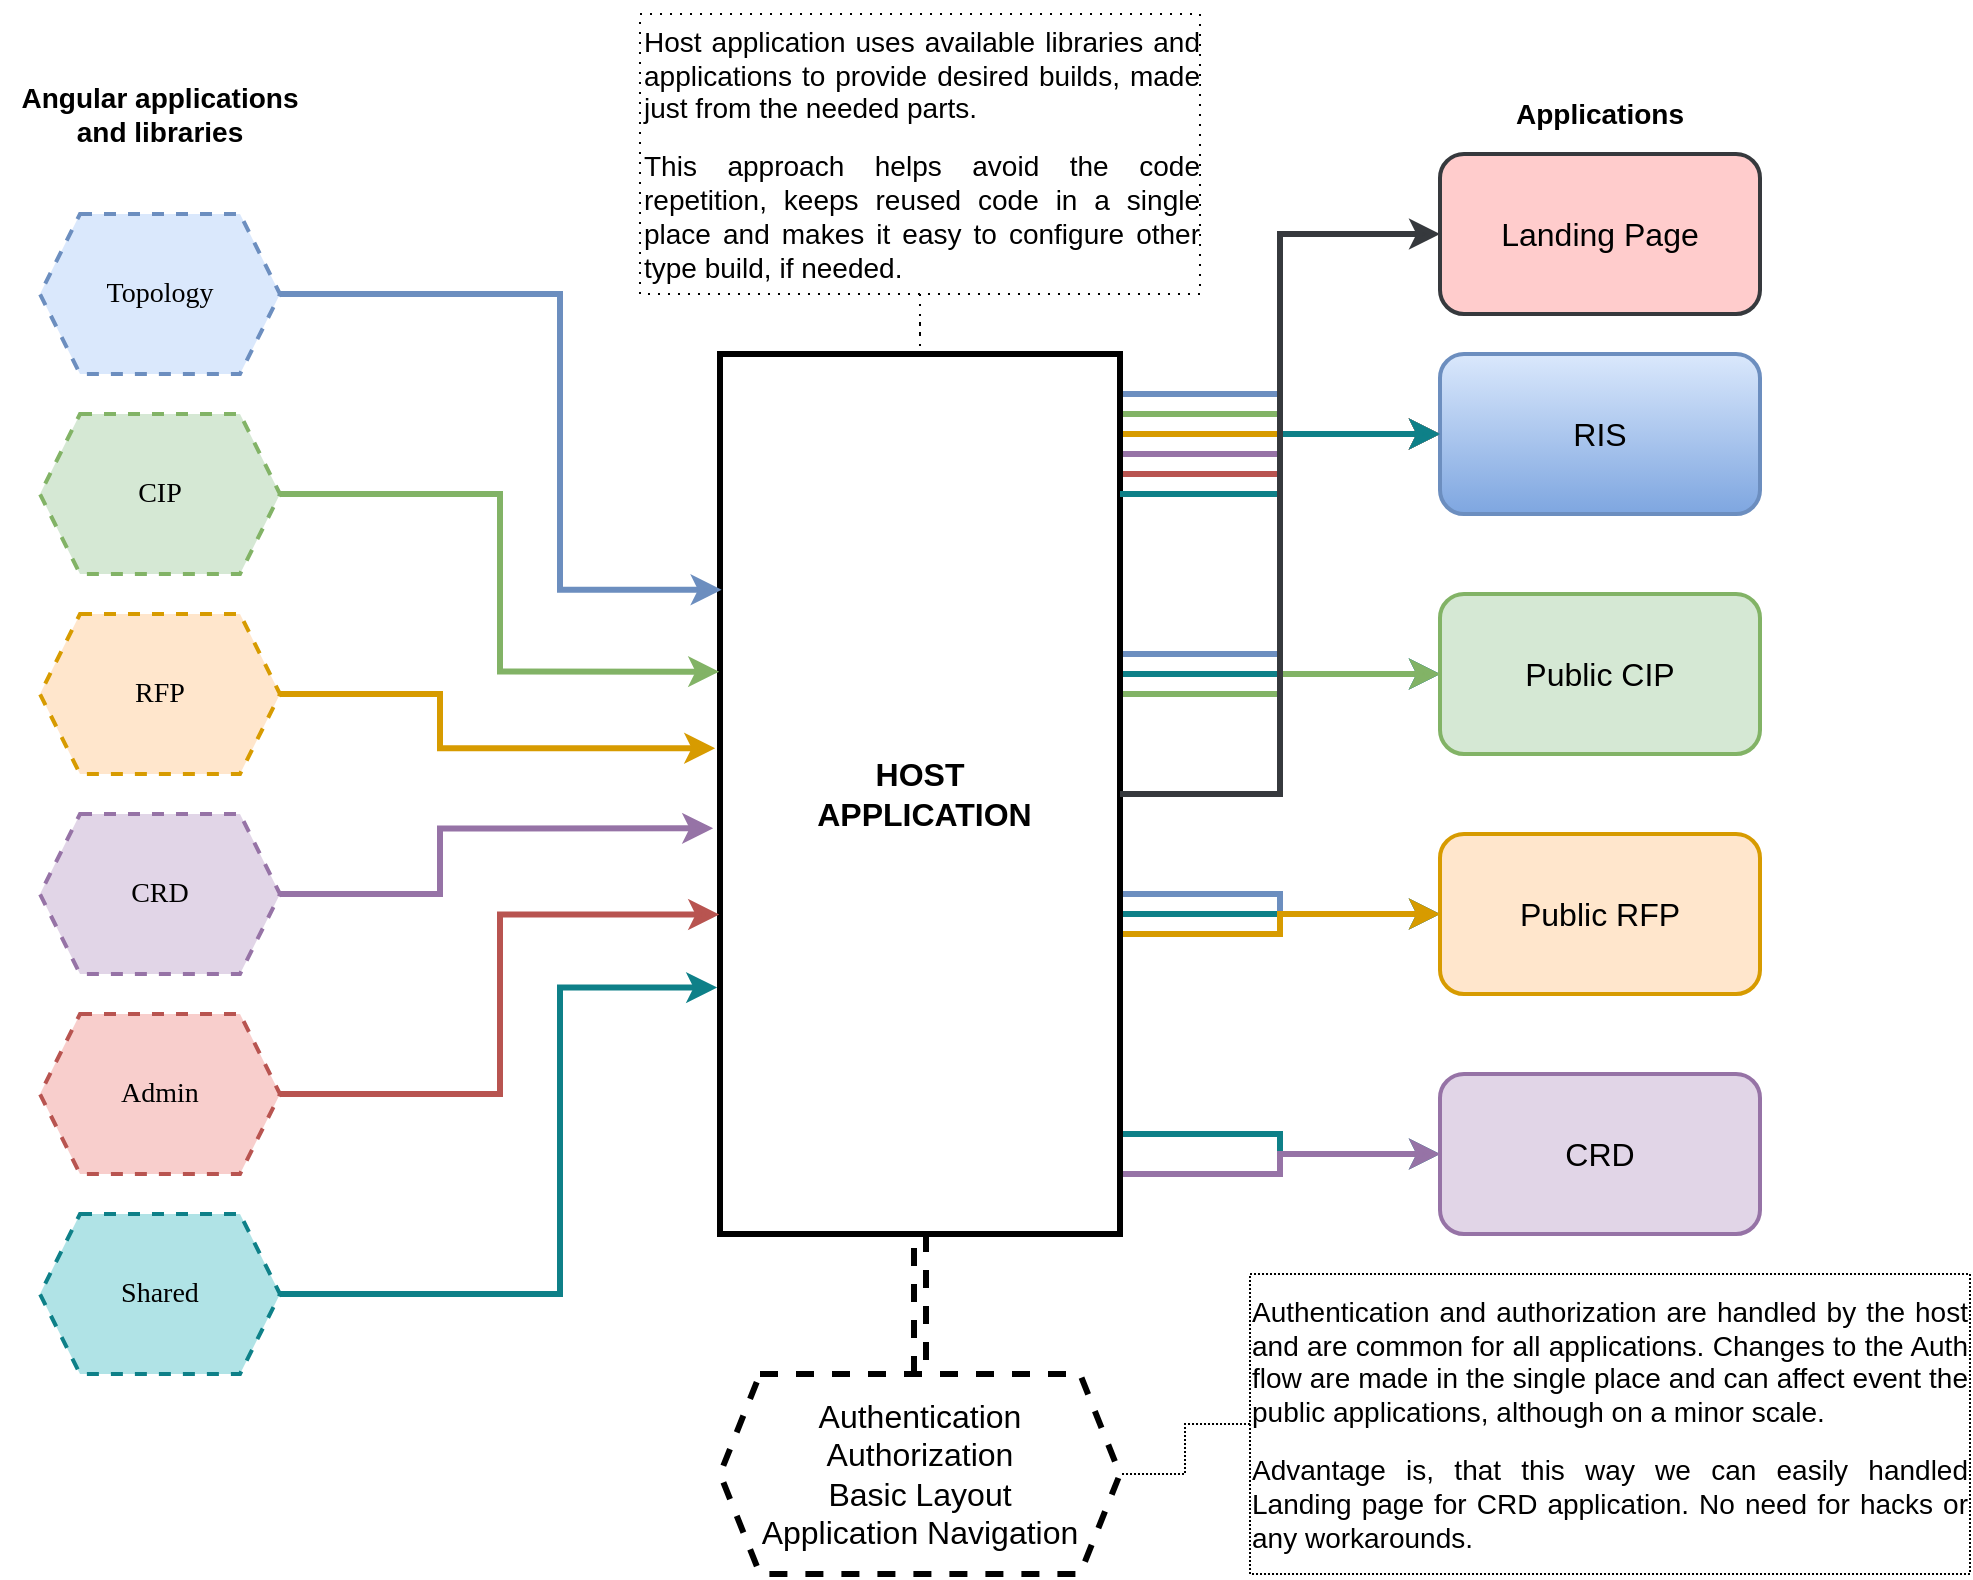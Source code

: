 <mxfile version="24.7.14">
  <diagram name="Page-1" id="Wd6QTQrWX2mw0h-eFtn6">
    <mxGraphModel dx="882" dy="584" grid="1" gridSize="10" guides="1" tooltips="1" connect="1" arrows="1" fold="1" page="1" pageScale="1" pageWidth="1169" pageHeight="827" math="0" shadow="0">
      <root>
        <mxCell id="0" />
        <mxCell id="1" parent="0" />
        <mxCell id="cdumC1pG2LzIDTalaGFU-20" style="edgeStyle=orthogonalEdgeStyle;rounded=0;orthogonalLoop=1;jettySize=auto;html=1;entryX=0;entryY=0.5;entryDx=0;entryDy=0;strokeWidth=3;fillColor=#e1d5e7;strokeColor=#9673a6;" edge="1" parent="1" source="cdumC1pG2LzIDTalaGFU-1" target="cdumC1pG2LzIDTalaGFU-3">
          <mxGeometry relative="1" as="geometry">
            <Array as="points">
              <mxPoint x="775" y="250" />
              <mxPoint x="775" y="240" />
            </Array>
          </mxGeometry>
        </mxCell>
        <mxCell id="cdumC1pG2LzIDTalaGFU-23" style="edgeStyle=orthogonalEdgeStyle;rounded=0;orthogonalLoop=1;jettySize=auto;html=1;entryX=0;entryY=0.5;entryDx=0;entryDy=0;strokeWidth=3;fillColor=#ffe6cc;strokeColor=#d79b00;" edge="1" parent="1" source="cdumC1pG2LzIDTalaGFU-1" target="cdumC1pG2LzIDTalaGFU-3">
          <mxGeometry relative="1" as="geometry">
            <Array as="points">
              <mxPoint x="735" y="240" />
              <mxPoint x="735" y="240" />
            </Array>
          </mxGeometry>
        </mxCell>
        <mxCell id="cdumC1pG2LzIDTalaGFU-24" style="edgeStyle=orthogonalEdgeStyle;rounded=0;orthogonalLoop=1;jettySize=auto;html=1;entryX=0;entryY=0.5;entryDx=0;entryDy=0;strokeWidth=3;fillColor=#d5e8d4;strokeColor=#82b366;" edge="1" parent="1" source="cdumC1pG2LzIDTalaGFU-1" target="cdumC1pG2LzIDTalaGFU-3">
          <mxGeometry relative="1" as="geometry">
            <Array as="points">
              <mxPoint x="775" y="230" />
              <mxPoint x="775" y="240" />
            </Array>
          </mxGeometry>
        </mxCell>
        <mxCell id="cdumC1pG2LzIDTalaGFU-25" style="edgeStyle=orthogonalEdgeStyle;rounded=0;orthogonalLoop=1;jettySize=auto;html=1;entryX=0;entryY=0.5;entryDx=0;entryDy=0;strokeWidth=3;fillColor=#f8cecc;strokeColor=#b85450;" edge="1" parent="1" source="cdumC1pG2LzIDTalaGFU-1" target="cdumC1pG2LzIDTalaGFU-3">
          <mxGeometry relative="1" as="geometry">
            <Array as="points">
              <mxPoint x="775" y="260" />
              <mxPoint x="775" y="240" />
            </Array>
          </mxGeometry>
        </mxCell>
        <mxCell id="cdumC1pG2LzIDTalaGFU-26" style="edgeStyle=orthogonalEdgeStyle;rounded=0;orthogonalLoop=1;jettySize=auto;html=1;entryX=0;entryY=0.5;entryDx=0;entryDy=0;strokeWidth=3;fillColor=#dae8fc;strokeColor=#6c8ebf;" edge="1" parent="1" source="cdumC1pG2LzIDTalaGFU-1" target="cdumC1pG2LzIDTalaGFU-3">
          <mxGeometry relative="1" as="geometry">
            <Array as="points">
              <mxPoint x="775" y="220" />
              <mxPoint x="775" y="240" />
            </Array>
          </mxGeometry>
        </mxCell>
        <mxCell id="cdumC1pG2LzIDTalaGFU-27" style="edgeStyle=orthogonalEdgeStyle;rounded=0;orthogonalLoop=1;jettySize=auto;html=1;entryX=0;entryY=0.5;entryDx=0;entryDy=0;strokeWidth=3;fillColor=#dae8fc;strokeColor=#6c8ebf;" edge="1" parent="1" source="cdumC1pG2LzIDTalaGFU-1" target="cdumC1pG2LzIDTalaGFU-4">
          <mxGeometry relative="1" as="geometry">
            <Array as="points">
              <mxPoint x="775" y="350" />
              <mxPoint x="775" y="360" />
            </Array>
          </mxGeometry>
        </mxCell>
        <mxCell id="cdumC1pG2LzIDTalaGFU-28" style="edgeStyle=orthogonalEdgeStyle;rounded=0;orthogonalLoop=1;jettySize=auto;html=1;entryX=0;entryY=0.5;entryDx=0;entryDy=0;strokeWidth=3;fillColor=#b0e3e6;strokeColor=#0e8088;" edge="1" parent="1" source="cdumC1pG2LzIDTalaGFU-1" target="cdumC1pG2LzIDTalaGFU-4">
          <mxGeometry relative="1" as="geometry">
            <Array as="points">
              <mxPoint x="770" y="360" />
              <mxPoint x="770" y="360" />
            </Array>
          </mxGeometry>
        </mxCell>
        <mxCell id="cdumC1pG2LzIDTalaGFU-31" style="edgeStyle=orthogonalEdgeStyle;rounded=0;orthogonalLoop=1;jettySize=auto;html=1;entryX=0;entryY=0.5;entryDx=0;entryDy=0;fillColor=#d5e8d4;strokeColor=#82b366;strokeWidth=3;" edge="1" parent="1" source="cdumC1pG2LzIDTalaGFU-1" target="cdumC1pG2LzIDTalaGFU-4">
          <mxGeometry relative="1" as="geometry">
            <Array as="points">
              <mxPoint x="775" y="370" />
              <mxPoint x="775" y="360" />
            </Array>
          </mxGeometry>
        </mxCell>
        <mxCell id="cdumC1pG2LzIDTalaGFU-32" style="edgeStyle=orthogonalEdgeStyle;rounded=0;orthogonalLoop=1;jettySize=auto;html=1;entryX=0;entryY=0.5;entryDx=0;entryDy=0;strokeWidth=3;fillColor=#dae8fc;strokeColor=#6c8ebf;" edge="1" parent="1" source="cdumC1pG2LzIDTalaGFU-1" target="cdumC1pG2LzIDTalaGFU-5">
          <mxGeometry relative="1" as="geometry">
            <Array as="points">
              <mxPoint x="775" y="470" />
              <mxPoint x="775" y="480" />
            </Array>
          </mxGeometry>
        </mxCell>
        <mxCell id="cdumC1pG2LzIDTalaGFU-33" style="edgeStyle=orthogonalEdgeStyle;rounded=0;orthogonalLoop=1;jettySize=auto;html=1;entryX=0;entryY=0.5;entryDx=0;entryDy=0;strokeWidth=3;fillColor=#b0e3e6;strokeColor=#0e8088;" edge="1" parent="1" source="cdumC1pG2LzIDTalaGFU-1" target="cdumC1pG2LzIDTalaGFU-5">
          <mxGeometry relative="1" as="geometry">
            <Array as="points">
              <mxPoint x="735" y="480" />
              <mxPoint x="735" y="480" />
            </Array>
          </mxGeometry>
        </mxCell>
        <mxCell id="cdumC1pG2LzIDTalaGFU-34" style="edgeStyle=orthogonalEdgeStyle;rounded=0;orthogonalLoop=1;jettySize=auto;html=1;entryX=0;entryY=0.5;entryDx=0;entryDy=0;strokeWidth=3;fillColor=#ffe6cc;strokeColor=#d79b00;" edge="1" parent="1" source="cdumC1pG2LzIDTalaGFU-1" target="cdumC1pG2LzIDTalaGFU-5">
          <mxGeometry relative="1" as="geometry">
            <Array as="points">
              <mxPoint x="775" y="490" />
              <mxPoint x="775" y="480" />
            </Array>
          </mxGeometry>
        </mxCell>
        <mxCell id="cdumC1pG2LzIDTalaGFU-35" style="edgeStyle=orthogonalEdgeStyle;rounded=0;orthogonalLoop=1;jettySize=auto;html=1;entryX=0;entryY=0.5;entryDx=0;entryDy=0;strokeWidth=3;fillColor=#b0e3e6;strokeColor=#0e8088;" edge="1" parent="1" source="cdumC1pG2LzIDTalaGFU-1" target="cdumC1pG2LzIDTalaGFU-6">
          <mxGeometry relative="1" as="geometry">
            <Array as="points">
              <mxPoint x="775" y="590" />
              <mxPoint x="775" y="600" />
            </Array>
          </mxGeometry>
        </mxCell>
        <mxCell id="cdumC1pG2LzIDTalaGFU-36" style="edgeStyle=orthogonalEdgeStyle;rounded=0;orthogonalLoop=1;jettySize=auto;html=1;entryX=0;entryY=0.5;entryDx=0;entryDy=0;strokeWidth=3;fillColor=#e1d5e7;strokeColor=#9673a6;" edge="1" parent="1" source="cdumC1pG2LzIDTalaGFU-1" target="cdumC1pG2LzIDTalaGFU-6">
          <mxGeometry relative="1" as="geometry">
            <Array as="points">
              <mxPoint x="775" y="610" />
              <mxPoint x="775" y="600" />
            </Array>
          </mxGeometry>
        </mxCell>
        <mxCell id="cdumC1pG2LzIDTalaGFU-1" value="&lt;div style=&quot;font-size: 16px;&quot;&gt;&lt;b&gt;&lt;font style=&quot;font-size: 16px;&quot;&gt;&lt;font style=&quot;font-size: 16px;&quot;&gt;HOST&lt;/font&gt;&lt;/font&gt;&lt;/b&gt;&lt;/div&gt;&lt;b&gt;&lt;font style=&quot;font-size: 16px;&quot;&gt;&amp;nbsp;APPLICATION&lt;/font&gt;&lt;/b&gt;" style="whiteSpace=wrap;html=1;strokeWidth=3;" vertex="1" parent="1">
          <mxGeometry x="495" y="200" width="200" height="440" as="geometry" />
        </mxCell>
        <mxCell id="cdumC1pG2LzIDTalaGFU-3" value="&lt;font style=&quot;font-size: 16px;&quot;&gt;RIS&lt;/font&gt;" style="rounded=1;whiteSpace=wrap;html=1;strokeWidth=2;fillColor=#dae8fc;gradientColor=#7ea6e0;strokeColor=#6c8ebf;" vertex="1" parent="1">
          <mxGeometry x="855" y="200" width="160" height="80" as="geometry" />
        </mxCell>
        <mxCell id="cdumC1pG2LzIDTalaGFU-4" value="&lt;div style=&quot;font-size: 13px;&quot;&gt;&lt;font style=&quot;font-size: 16px;&quot;&gt;Public CIP&lt;/font&gt;&lt;/div&gt;" style="rounded=1;whiteSpace=wrap;html=1;strokeWidth=2;fillColor=#d5e8d4;strokeColor=#82b366;" vertex="1" parent="1">
          <mxGeometry x="855" y="320" width="160" height="80" as="geometry" />
        </mxCell>
        <mxCell id="cdumC1pG2LzIDTalaGFU-5" value="&lt;div style=&quot;font-size: 13px;&quot;&gt;&lt;font style=&quot;font-size: 16px;&quot;&gt;Public RFP&lt;br&gt;&lt;/font&gt;&lt;/div&gt;" style="rounded=1;whiteSpace=wrap;html=1;fillColor=#ffe6cc;strokeColor=#d79b00;strokeWidth=2;" vertex="1" parent="1">
          <mxGeometry x="855" y="440" width="160" height="80" as="geometry" />
        </mxCell>
        <mxCell id="cdumC1pG2LzIDTalaGFU-6" value="&lt;font style=&quot;font-size: 16px;&quot;&gt;CRD&lt;/font&gt;" style="rounded=1;whiteSpace=wrap;html=1;fillColor=#e1d5e7;strokeColor=#9673a6;strokeWidth=2;" vertex="1" parent="1">
          <mxGeometry x="855" y="560" width="160" height="80" as="geometry" />
        </mxCell>
        <mxCell id="cdumC1pG2LzIDTalaGFU-7" value="&lt;font face=&quot;Tahoma&quot; style=&quot;font-size: 14px;&quot;&gt;Topology&lt;/font&gt;" style="shape=hexagon;perimeter=hexagonPerimeter2;whiteSpace=wrap;html=1;fixedSize=1;fillColor=#dae8fc;strokeColor=#6c8ebf;strokeWidth=2;dashed=1;" vertex="1" parent="1">
          <mxGeometry x="155" y="130" width="120" height="80" as="geometry" />
        </mxCell>
        <mxCell id="cdumC1pG2LzIDTalaGFU-8" value="&lt;font style=&quot;font-size: 14px;&quot; face=&quot;Tahoma&quot;&gt;CIP&lt;/font&gt;" style="shape=hexagon;perimeter=hexagonPerimeter2;whiteSpace=wrap;html=1;fixedSize=1;fillColor=#d5e8d4;strokeColor=#82b366;strokeWidth=2;dashed=1;" vertex="1" parent="1">
          <mxGeometry x="155" y="230" width="120" height="80" as="geometry" />
        </mxCell>
        <mxCell id="cdumC1pG2LzIDTalaGFU-9" value="&lt;font style=&quot;font-size: 14px;&quot; face=&quot;Tahoma&quot;&gt;RFP&lt;/font&gt;" style="shape=hexagon;perimeter=hexagonPerimeter2;whiteSpace=wrap;html=1;fixedSize=1;fillColor=#ffe6cc;strokeColor=#d79b00;strokeWidth=2;dashed=1;" vertex="1" parent="1">
          <mxGeometry x="155" y="330" width="120" height="80" as="geometry" />
        </mxCell>
        <mxCell id="cdumC1pG2LzIDTalaGFU-10" value="&lt;font face=&quot;Tahoma&quot; style=&quot;font-size: 14px;&quot;&gt;CRD&lt;/font&gt;" style="shape=hexagon;perimeter=hexagonPerimeter2;whiteSpace=wrap;html=1;fixedSize=1;fillColor=#e1d5e7;strokeColor=#9673a6;strokeWidth=2;dashed=1;" vertex="1" parent="1">
          <mxGeometry x="155" y="430" width="120" height="80" as="geometry" />
        </mxCell>
        <mxCell id="cdumC1pG2LzIDTalaGFU-11" value="&lt;font style=&quot;font-size: 14px;&quot; face=&quot;Tahoma&quot;&gt;Admin&lt;/font&gt;" style="shape=hexagon;perimeter=hexagonPerimeter2;whiteSpace=wrap;html=1;fixedSize=1;fillColor=#f8cecc;strokeColor=#b85450;dashed=1;strokeWidth=2;" vertex="1" parent="1">
          <mxGeometry x="155" y="530" width="120" height="80" as="geometry" />
        </mxCell>
        <mxCell id="cdumC1pG2LzIDTalaGFU-12" value="&lt;font style=&quot;font-size: 14px;&quot; face=&quot;Tahoma&quot;&gt;Shared&lt;/font&gt;" style="shape=hexagon;perimeter=hexagonPerimeter2;whiteSpace=wrap;html=1;fixedSize=1;fillColor=#b0e3e6;strokeColor=#0e8088;dashed=1;strokeWidth=2;" vertex="1" parent="1">
          <mxGeometry x="155" y="630" width="120" height="80" as="geometry" />
        </mxCell>
        <mxCell id="cdumC1pG2LzIDTalaGFU-13" style="edgeStyle=orthogonalEdgeStyle;rounded=0;orthogonalLoop=1;jettySize=auto;html=1;entryX=0.004;entryY=0.268;entryDx=0;entryDy=0;entryPerimeter=0;strokeWidth=3;fillColor=#dae8fc;strokeColor=#6c8ebf;" edge="1" parent="1" source="cdumC1pG2LzIDTalaGFU-7" target="cdumC1pG2LzIDTalaGFU-1">
          <mxGeometry relative="1" as="geometry">
            <Array as="points">
              <mxPoint x="415" y="170" />
              <mxPoint x="415" y="318" />
            </Array>
          </mxGeometry>
        </mxCell>
        <mxCell id="cdumC1pG2LzIDTalaGFU-15" style="edgeStyle=orthogonalEdgeStyle;rounded=0;orthogonalLoop=1;jettySize=auto;html=1;entryX=-0.002;entryY=0.361;entryDx=0;entryDy=0;entryPerimeter=0;strokeWidth=3;fillColor=#d5e8d4;strokeColor=#82b366;" edge="1" parent="1" source="cdumC1pG2LzIDTalaGFU-8" target="cdumC1pG2LzIDTalaGFU-1">
          <mxGeometry relative="1" as="geometry" />
        </mxCell>
        <mxCell id="cdumC1pG2LzIDTalaGFU-16" style="edgeStyle=orthogonalEdgeStyle;rounded=0;orthogonalLoop=1;jettySize=auto;html=1;entryX=-0.012;entryY=0.448;entryDx=0;entryDy=0;entryPerimeter=0;fillColor=#ffe6cc;strokeColor=#d79b00;strokeWidth=3;" edge="1" parent="1" source="cdumC1pG2LzIDTalaGFU-9" target="cdumC1pG2LzIDTalaGFU-1">
          <mxGeometry relative="1" as="geometry">
            <Array as="points">
              <mxPoint x="355" y="370" />
              <mxPoint x="355" y="397" />
            </Array>
          </mxGeometry>
        </mxCell>
        <mxCell id="cdumC1pG2LzIDTalaGFU-17" style="edgeStyle=orthogonalEdgeStyle;rounded=0;orthogonalLoop=1;jettySize=auto;html=1;entryX=-0.017;entryY=0.539;entryDx=0;entryDy=0;entryPerimeter=0;strokeWidth=3;fillColor=#e1d5e7;strokeColor=#9673a6;" edge="1" parent="1" source="cdumC1pG2LzIDTalaGFU-10" target="cdumC1pG2LzIDTalaGFU-1">
          <mxGeometry relative="1" as="geometry">
            <Array as="points">
              <mxPoint x="355" y="470" />
              <mxPoint x="355" y="437" />
            </Array>
          </mxGeometry>
        </mxCell>
        <mxCell id="cdumC1pG2LzIDTalaGFU-18" style="edgeStyle=orthogonalEdgeStyle;rounded=0;orthogonalLoop=1;jettySize=auto;html=1;entryX=-0.002;entryY=0.637;entryDx=0;entryDy=0;entryPerimeter=0;fillColor=#f8cecc;strokeColor=#b85450;strokeWidth=3;" edge="1" parent="1" source="cdumC1pG2LzIDTalaGFU-11" target="cdumC1pG2LzIDTalaGFU-1">
          <mxGeometry relative="1" as="geometry">
            <Array as="points">
              <mxPoint x="385" y="570" />
              <mxPoint x="385" y="480" />
            </Array>
          </mxGeometry>
        </mxCell>
        <mxCell id="cdumC1pG2LzIDTalaGFU-19" style="edgeStyle=orthogonalEdgeStyle;rounded=0;orthogonalLoop=1;jettySize=auto;html=1;entryX=-0.007;entryY=0.72;entryDx=0;entryDy=0;entryPerimeter=0;fillColor=#b0e3e6;strokeColor=#0e8088;strokeWidth=3;" edge="1" parent="1" source="cdumC1pG2LzIDTalaGFU-12" target="cdumC1pG2LzIDTalaGFU-1">
          <mxGeometry relative="1" as="geometry">
            <Array as="points">
              <mxPoint x="415" y="670" />
              <mxPoint x="415" y="517" />
            </Array>
          </mxGeometry>
        </mxCell>
        <mxCell id="cdumC1pG2LzIDTalaGFU-22" style="edgeStyle=orthogonalEdgeStyle;rounded=0;orthogonalLoop=1;jettySize=auto;html=1;strokeWidth=3;fillColor=#b0e3e6;strokeColor=#0e8088;" edge="1" parent="1" source="cdumC1pG2LzIDTalaGFU-1" target="cdumC1pG2LzIDTalaGFU-3">
          <mxGeometry relative="1" as="geometry">
            <Array as="points">
              <mxPoint x="775" y="270" />
              <mxPoint x="775" y="240" />
            </Array>
          </mxGeometry>
        </mxCell>
        <mxCell id="cdumC1pG2LzIDTalaGFU-38" style="edgeStyle=orthogonalEdgeStyle;rounded=0;orthogonalLoop=1;jettySize=auto;html=1;entryX=0.5;entryY=1;entryDx=0;entryDy=0;strokeWidth=3;shape=link;dashed=1;" edge="1" parent="1" source="cdumC1pG2LzIDTalaGFU-37" target="cdumC1pG2LzIDTalaGFU-1">
          <mxGeometry relative="1" as="geometry" />
        </mxCell>
        <mxCell id="cdumC1pG2LzIDTalaGFU-37" value="&lt;div style=&quot;font-size: 16px;&quot;&gt;&lt;font style=&quot;font-size: 16px;&quot;&gt;Authentication&lt;/font&gt;&lt;/div&gt;&lt;div style=&quot;font-size: 16px;&quot;&gt;&lt;font style=&quot;font-size: 16px;&quot;&gt;Authorization&lt;/font&gt;&lt;/div&gt;&lt;div style=&quot;font-size: 16px;&quot;&gt;&lt;font style=&quot;font-size: 16px;&quot;&gt;Basic Layout&lt;/font&gt;&lt;/div&gt;&lt;div style=&quot;font-size: 16px;&quot;&gt;&lt;font style=&quot;font-size: 16px;&quot;&gt;Application Navigation&lt;br&gt;&lt;/font&gt;&lt;/div&gt;" style="shape=hexagon;perimeter=hexagonPerimeter2;whiteSpace=wrap;html=1;fixedSize=1;strokeWidth=3;dashed=1;" vertex="1" parent="1">
          <mxGeometry x="495" y="710" width="200" height="100" as="geometry" />
        </mxCell>
        <mxCell id="cdumC1pG2LzIDTalaGFU-46" style="edgeStyle=orthogonalEdgeStyle;rounded=0;orthogonalLoop=1;jettySize=auto;html=1;entryX=0.5;entryY=0;entryDx=0;entryDy=0;endArrow=none;endFill=0;dashed=1;dashPattern=1 4;" edge="1" parent="1" source="cdumC1pG2LzIDTalaGFU-41" target="cdumC1pG2LzIDTalaGFU-1">
          <mxGeometry relative="1" as="geometry" />
        </mxCell>
        <mxCell id="cdumC1pG2LzIDTalaGFU-41" value="&lt;p align=&quot;justify&quot;&gt;&lt;font style=&quot;font-size: 14px;&quot;&gt;Host application uses available libraries and applications to provide desired builds, made just from the needed parts.&lt;/font&gt;&lt;/p&gt;&lt;p align=&quot;justify&quot;&gt;&lt;font style=&quot;font-size: 14px;&quot;&gt;This approach helps avoid the code repetition, keeps reused code in a single place and makes it easy to configure other type build, if needed.&lt;br&gt;&lt;/font&gt;&lt;/p&gt;" style="text;html=1;align=left;verticalAlign=middle;whiteSpace=wrap;rounded=0;strokeColor=default;dashed=1;dashPattern=1 4;" vertex="1" parent="1">
          <mxGeometry x="455" y="30" width="280" height="140" as="geometry" />
        </mxCell>
        <mxCell id="cdumC1pG2LzIDTalaGFU-42" value="Angular applications and libraries" style="text;html=1;align=center;verticalAlign=middle;whiteSpace=wrap;rounded=0;fontStyle=1;fontSize=14;" vertex="1" parent="1">
          <mxGeometry x="135" y="60" width="160" height="40" as="geometry" />
        </mxCell>
        <mxCell id="cdumC1pG2LzIDTalaGFU-43" value="Applications" style="text;html=1;align=center;verticalAlign=middle;whiteSpace=wrap;rounded=0;fontStyle=1;fontSize=14;" vertex="1" parent="1">
          <mxGeometry x="855" y="60" width="160" height="40" as="geometry" />
        </mxCell>
        <mxCell id="cdumC1pG2LzIDTalaGFU-45" style="edgeStyle=orthogonalEdgeStyle;rounded=0;orthogonalLoop=1;jettySize=auto;html=1;entryX=1;entryY=0.5;entryDx=0;entryDy=0;endArrow=none;endFill=0;dashed=1;dashPattern=1 1;" edge="1" parent="1" source="cdumC1pG2LzIDTalaGFU-44" target="cdumC1pG2LzIDTalaGFU-37">
          <mxGeometry relative="1" as="geometry" />
        </mxCell>
        <mxCell id="cdumC1pG2LzIDTalaGFU-44" value="&lt;p align=&quot;justify&quot;&gt;&lt;font style=&quot;font-size: 14px;&quot;&gt;Authentication and authorization are handled by the host and are common for all applications. Changes to the Auth flow are made in the single place and can affect event the public applications, although on a minor scale.&lt;/font&gt;&lt;/p&gt;&lt;p align=&quot;justify&quot;&gt;&lt;font style=&quot;font-size: 14px;&quot;&gt;Advantage is, that this way we can easily handled Landing page for CRD application. No need for hacks or any workarounds.&lt;br&gt;&lt;/font&gt;&lt;/p&gt;" style="text;html=1;align=center;verticalAlign=middle;whiteSpace=wrap;rounded=0;dashed=1;dashPattern=1 1;strokeColor=default;" vertex="1" parent="1">
          <mxGeometry x="760" y="660" width="360" height="150" as="geometry" />
        </mxCell>
        <mxCell id="cdumC1pG2LzIDTalaGFU-47" value="&lt;font style=&quot;font-size: 16px;&quot;&gt;Landing Page&lt;/font&gt;" style="rounded=1;whiteSpace=wrap;html=1;strokeWidth=2;fillColor=#ffcccc;strokeColor=#36393d;" vertex="1" parent="1">
          <mxGeometry x="855" y="100" width="160" height="80" as="geometry" />
        </mxCell>
        <mxCell id="cdumC1pG2LzIDTalaGFU-48" style="edgeStyle=orthogonalEdgeStyle;rounded=0;orthogonalLoop=1;jettySize=auto;html=1;entryX=0;entryY=0.5;entryDx=0;entryDy=0;strokeWidth=3;fillColor=#ffcccc;strokeColor=#36393d;" edge="1" parent="1" source="cdumC1pG2LzIDTalaGFU-1" target="cdumC1pG2LzIDTalaGFU-47">
          <mxGeometry relative="1" as="geometry">
            <mxPoint x="800" y="150" as="targetPoint" />
          </mxGeometry>
        </mxCell>
      </root>
    </mxGraphModel>
  </diagram>
</mxfile>
